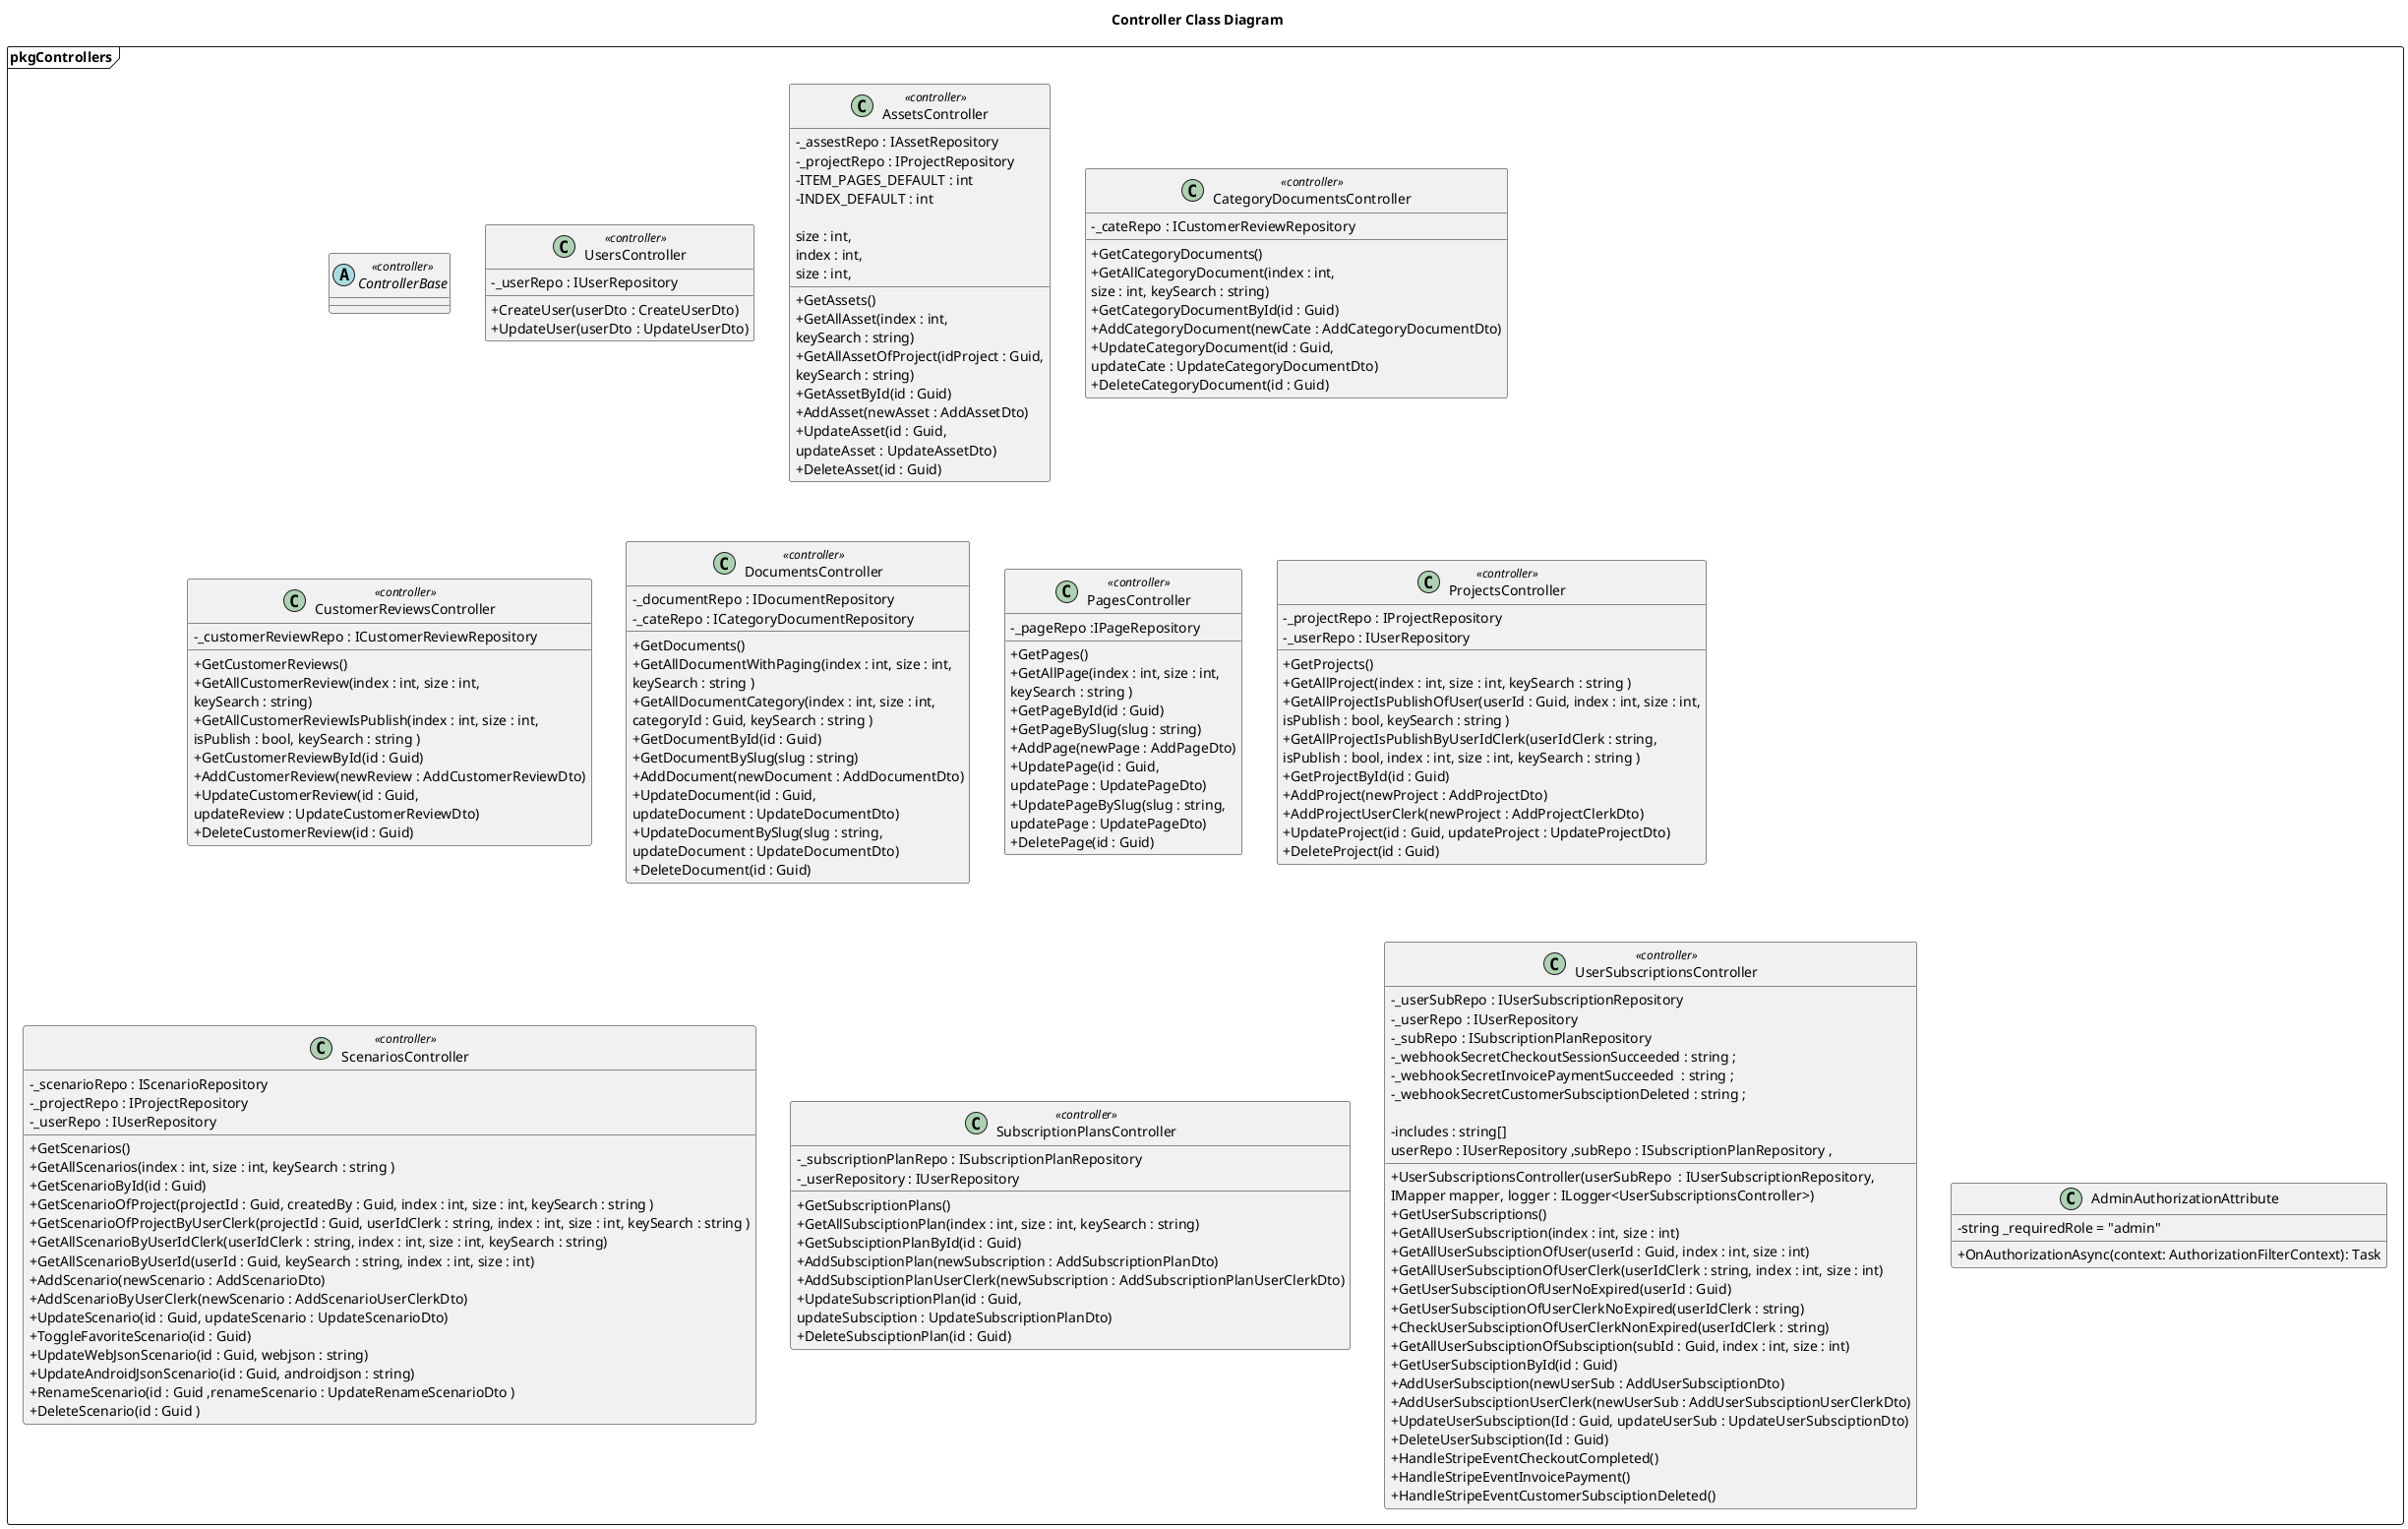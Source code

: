 @startuml Controllers
skinparam classAttributeIconSize 0
skinparam linetype ortho
Title Controller Class Diagram
'Character	Visibility
'-			private
'#			protected
'~			package private
'+			public

'Extension	<|--	Quan hệ mở rộng từ (là extends hoặc implements nhưng ko có annotations trong code)
'Composition	*--	 Quan hệ gắn kết chặt chẽ : part - of
'Aggregation	o--	Quan hệ liên kết giữa hai thực thể : use, has

' Include các file vào trong file để sử dụng'

package pkgControllers <<Frame>> {   

    !startsub ControllerBase
    abstract ControllerBase <<controller>> {}
    !endsub
    'User Controller'
    !startsub UsersController
    class UsersController  <<controller>>  {
        - _userRepo : IUserRepository

        + CreateUser(userDto : CreateUserDto)
        + UpdateUser(userDto : UpdateUserDto)
    }
    !endsub
    
  
    'Assets Controller'
    !startsub AssetsController
    
    class AssetsController  <<controller>>  {
        - _assestRepo : IAssetRepository
        - _projectRepo : IProjectRepository
        - ITEM_PAGES_DEFAULT : int
        - INDEX_DEFAULT : int
        
        + GetAssets() 
        + GetAllAsset(index : int,
        size : int,
        keySearch : string) 
        + GetAllAssetOfProject(idProject : Guid, 
        index : int, 
        size : int, 
        keySearch : string) 
        + GetAssetById(id : Guid) 
        + AddAsset(newAsset : AddAssetDto) 
        + UpdateAsset(id : Guid, 
        updateAsset : UpdateAssetDto) 
        + DeleteAsset(id : Guid) 
    }
    !endsub

    !startsub CategoryDocumentsController
    class CategoryDocumentsController  <<controller>>  {
        - _cateRepo : ICustomerReviewRepository
        
        + GetCategoryDocuments() 
        + GetAllCategoryDocument(index : int, 
        size : int, keySearch : string) 
        + GetCategoryDocumentById(id : Guid) 
        + AddCategoryDocument(newCate : AddCategoryDocumentDto) 
        + UpdateCategoryDocument(id : Guid, 
        updateCate : UpdateCategoryDocumentDto) 
        + DeleteCategoryDocument(id : Guid) 
    }
    !endsub

    !startsub CustomerReviewsController
    class CustomerReviewsController  <<controller>>  {
        - _customerReviewRepo : ICustomerReviewRepository

        + GetCustomerReviews() 
        + GetAllCustomerReview(index : int, size : int, 
        keySearch : string) 
        + GetAllCustomerReviewIsPublish(index : int, size : int, 
        isPublish : bool, keySearch : string ) 
        + GetCustomerReviewById(id : Guid) 
        + AddCustomerReview(newReview : AddCustomerReviewDto) 
        + UpdateCustomerReview(id : Guid, 
        updateReview : UpdateCustomerReviewDto) 
        + DeleteCustomerReview(id : Guid) 
    }
    !endsub

    !startsub DocumentsController
    class DocumentsController  <<controller>>  {
        - _documentRepo : IDocumentRepository
        - _cateRepo : ICategoryDocumentRepository

        + GetDocuments() 
        + GetAllDocumentWithPaging(index : int, size : int, 
        keySearch : string ) 
        + GetAllDocumentCategory(index : int, size : int, 
        categoryId : Guid, keySearch : string ) 
        + GetDocumentById(id : Guid) 
        + GetDocumentBySlug(slug : string) 
        + AddDocument(newDocument : AddDocumentDto) 
        + UpdateDocument(id : Guid, 
        updateDocument : UpdateDocumentDto) 
        + UpdateDocumentBySlug(slug : string, 
        updateDocument : UpdateDocumentDto) 
        + DeleteDocument(id : Guid) 
    }
    !endsub
   
   !startsub PagesController
    class PagesController  <<controller>>  {
        - _pageRepo :IPageRepository 
        
        + GetPages() 
        + GetAllPage(index : int, size : int, 
        keySearch : string ) 
        + GetPageById(id : Guid) 
        + GetPageBySlug(slug : string) 
        + AddPage(newPage : AddPageDto) 
        + UpdatePage(id : Guid, 
        updatePage : UpdatePageDto) 
        + UpdatePageBySlug(slug : string, 
        updatePage : UpdatePageDto) 
        + DeletePage(id : Guid) 
    }
    !endsub

    !startsub ProjectsController
    class ProjectsController <<controller>>   {
        - _projectRepo : IProjectRepository
        - _userRepo : IUserRepository

        + GetProjects() 
        + GetAllProject(index : int, size : int, keySearch : string ) 
        + GetAllProjectIsPublishOfUser(userId : Guid, index : int, size : int, 
        isPublish : bool, keySearch : string ) 
        + GetAllProjectIsPublishByUserIdClerk(userIdClerk : string, 
        isPublish : bool, index : int, size : int, keySearch : string ) 
        + GetProjectById(id : Guid) 
        + AddProject(newProject : AddProjectDto) 
        + AddProjectUserClerk(newProject : AddProjectClerkDto) 
        + UpdateProject(id : Guid, updateProject : UpdateProjectDto) 
        + DeleteProject(id : Guid) 
    }
    !endsub

    !startsub ScenariosController
    class ScenariosController  <<controller>>  {
        - _scenarioRepo : IScenarioRepository
        - _projectRepo : IProjectRepository
        - _userRepo : IUserRepository

        + GetScenarios() 
        + GetAllScenarios(index : int, size : int, keySearch : string ) 
        + GetScenarioById(id : Guid) 
        + GetScenarioOfProject(projectId : Guid, createdBy : Guid, index : int, size : int, keySearch : string ) 
        + GetScenarioOfProjectByUserClerk(projectId : Guid, userIdClerk : string, index : int, size : int, keySearch : string ) 
        + GetAllScenarioByUserIdClerk(userIdClerk : string, index : int, size : int, keySearch : string) 
        + GetAllScenarioByUserId(userId : Guid, keySearch : string, index : int, size : int) 
        + AddScenario(newScenario : AddScenarioDto) 
        + AddScenarioByUserClerk(newScenario : AddScenarioUserClerkDto) 
        + UpdateScenario(id : Guid, updateScenario : UpdateScenarioDto) 
        + ToggleFavoriteScenario(id : Guid) 
        + UpdateWebJsonScenario(id : Guid, webjson : string) 
        + UpdateAndroidJsonScenario(id : Guid, androidjson : string) 
        + RenameScenario(id : Guid ,renameScenario : UpdateRenameScenarioDto )  
        + DeleteScenario(id : Guid ) 
    }
    !endsub

    !startsub SubscriptionPlansController
    class SubscriptionPlansController  <<controller>>  {
        - _subscriptionPlanRepo : ISubscriptionPlanRepository
        - _userRepository : IUserRepository

        + GetSubscriptionPlans() 
        + GetAllSubsciptionPlan(index : int, size : int, keySearch : string) 
        + GetSubsciptionPlanById(id : Guid) 
        + AddSubsciptionPlan(newSubscription : AddSubscriptionPlanDto) 
        + AddSubsciptionPlanUserClerk(newSubscription : AddSubscriptionPlanUserClerkDto) 
        + UpdateSubscriptionPlan(id : Guid, 
        updateSubsciption : UpdateSubscriptionPlanDto) 
        + DeleteSubsciptionPlan(id : Guid) 
    }
    !endsub


    !startsub UserSubscriptionsController
    class UserSubscriptionsController <<controller>>   {
        - _userSubRepo : IUserSubscriptionRepository
        - _userRepo : IUserRepository
        - _subRepo : ISubscriptionPlanRepository
        - _webhookSecretCheckoutSessionSucceeded : string ;
        - _webhookSecretInvoicePaymentSucceeded  : string ;
        - _webhookSecretCustomerSubsciptionDeleted : string ;
        
        - includes : string[]
        + UserSubscriptionsController(userSubRepo  : IUserSubscriptionRepository,
           userRepo : IUserRepository ,subRepo : ISubscriptionPlanRepository ,
        IMapper mapper, logger : ILogger<UserSubscriptionsController>)
        + GetUserSubscriptions() 
        + GetAllUserSubscription(index : int, size : int) 
        + GetAllUserSubsciptionOfUser(userId : Guid, index : int, size : int) 
        + GetAllUserSubsciptionOfUserClerk(userIdClerk : string, index : int, size : int) 
        + GetUserSubsciptionOfUserNoExpired(userId : Guid) 
        + GetUserSubsciptionOfUserClerkNoExpired(userIdClerk : string) 
        + CheckUserSubsciptionOfUserClerkNonExpired(userIdClerk : string) 
        + GetAllUserSubsciptionOfSubsciption(subId : Guid, index : int, size : int) 
        + GetUserSubsciptionById(id : Guid) 
        + AddUserSubsciption(newUserSub : AddUserSubsciptionDto) 
        + AddUserSubsciptionUserClerk(newUserSub : AddUserSubsciptionUserClerkDto) 
        + UpdateUserSubsciption(Id : Guid, updateUserSub : UpdateUserSubsciptionDto) 
        + DeleteUserSubsciption(Id : Guid) 
        + HandleStripeEventCheckoutCompleted()  
        + HandleStripeEventInvoicePayment()  
        + HandleStripeEventCustomerSubsciptionDeleted()  
    }
!endsub
    !startsub   AdminAuthorizationAttribute
    class AdminAuthorizationAttribute {
        - string _requiredRole = "admin"
        + OnAuthorizationAsync(context: AuthorizationFilterContext): Task
    }
    !endsub
}